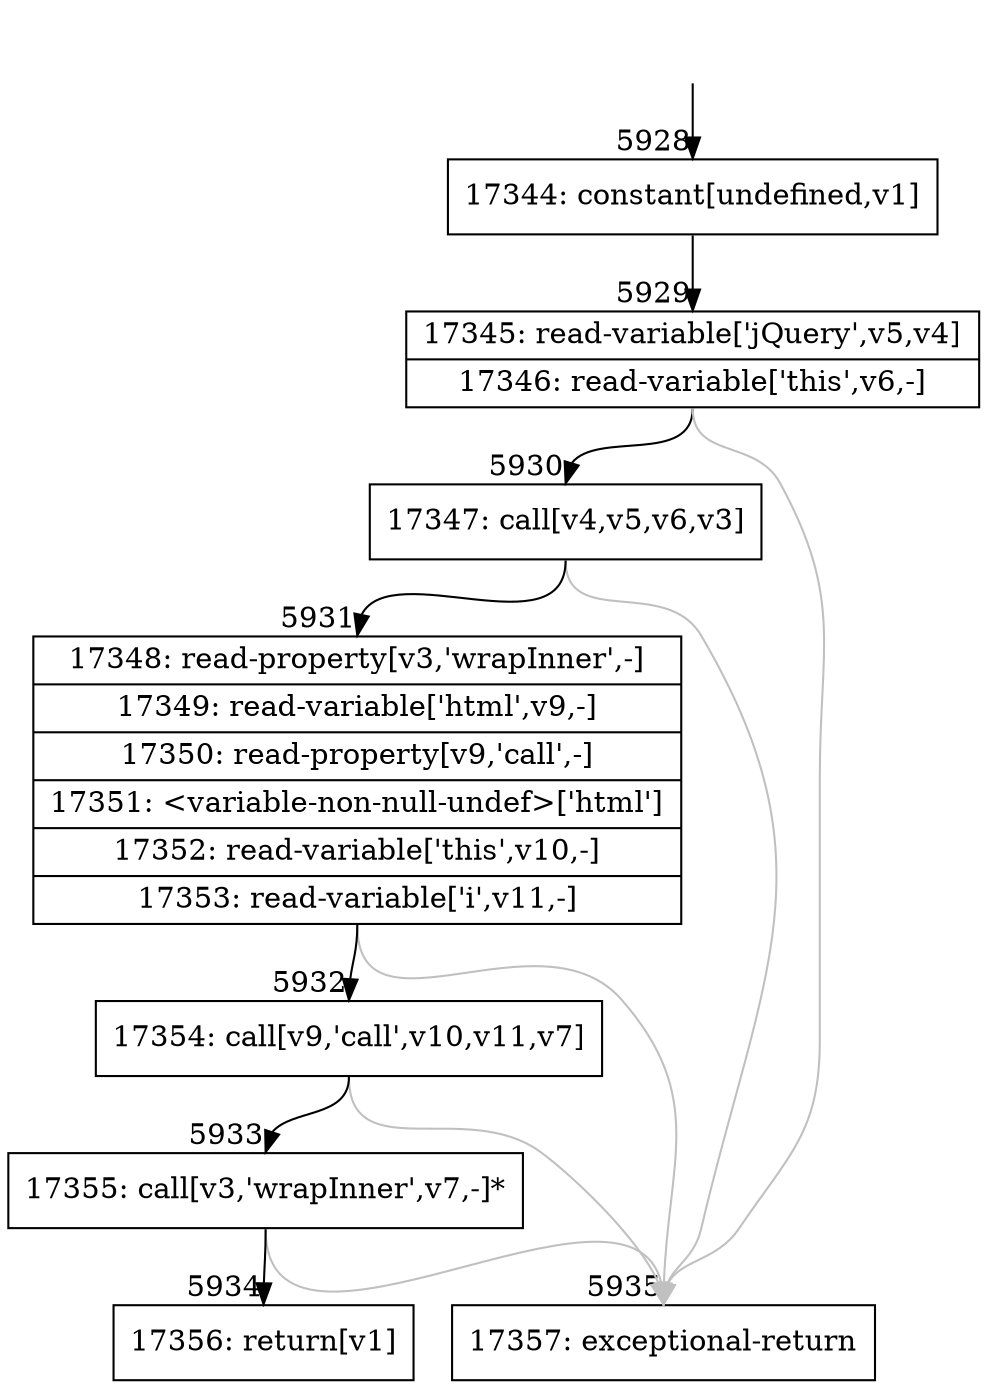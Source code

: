 digraph {
rankdir="TD"
BB_entry386[shape=none,label=""];
BB_entry386 -> BB5928 [tailport=s, headport=n, headlabel="    5928"]
BB5928 [shape=record label="{17344: constant[undefined,v1]}" ] 
BB5928 -> BB5929 [tailport=s, headport=n, headlabel="      5929"]
BB5929 [shape=record label="{17345: read-variable['jQuery',v5,v4]|17346: read-variable['this',v6,-]}" ] 
BB5929 -> BB5930 [tailport=s, headport=n, headlabel="      5930"]
BB5929 -> BB5935 [tailport=s, headport=n, color=gray, headlabel="      5935"]
BB5930 [shape=record label="{17347: call[v4,v5,v6,v3]}" ] 
BB5930 -> BB5931 [tailport=s, headport=n, headlabel="      5931"]
BB5930 -> BB5935 [tailport=s, headport=n, color=gray]
BB5931 [shape=record label="{17348: read-property[v3,'wrapInner',-]|17349: read-variable['html',v9,-]|17350: read-property[v9,'call',-]|17351: \<variable-non-null-undef\>['html']|17352: read-variable['this',v10,-]|17353: read-variable['i',v11,-]}" ] 
BB5931 -> BB5932 [tailport=s, headport=n, headlabel="      5932"]
BB5931 -> BB5935 [tailport=s, headport=n, color=gray]
BB5932 [shape=record label="{17354: call[v9,'call',v10,v11,v7]}" ] 
BB5932 -> BB5933 [tailport=s, headport=n, headlabel="      5933"]
BB5932 -> BB5935 [tailport=s, headport=n, color=gray]
BB5933 [shape=record label="{17355: call[v3,'wrapInner',v7,-]*}" ] 
BB5933 -> BB5934 [tailport=s, headport=n, headlabel="      5934"]
BB5933 -> BB5935 [tailport=s, headport=n, color=gray]
BB5934 [shape=record label="{17356: return[v1]}" ] 
BB5935 [shape=record label="{17357: exceptional-return}" ] 
}

